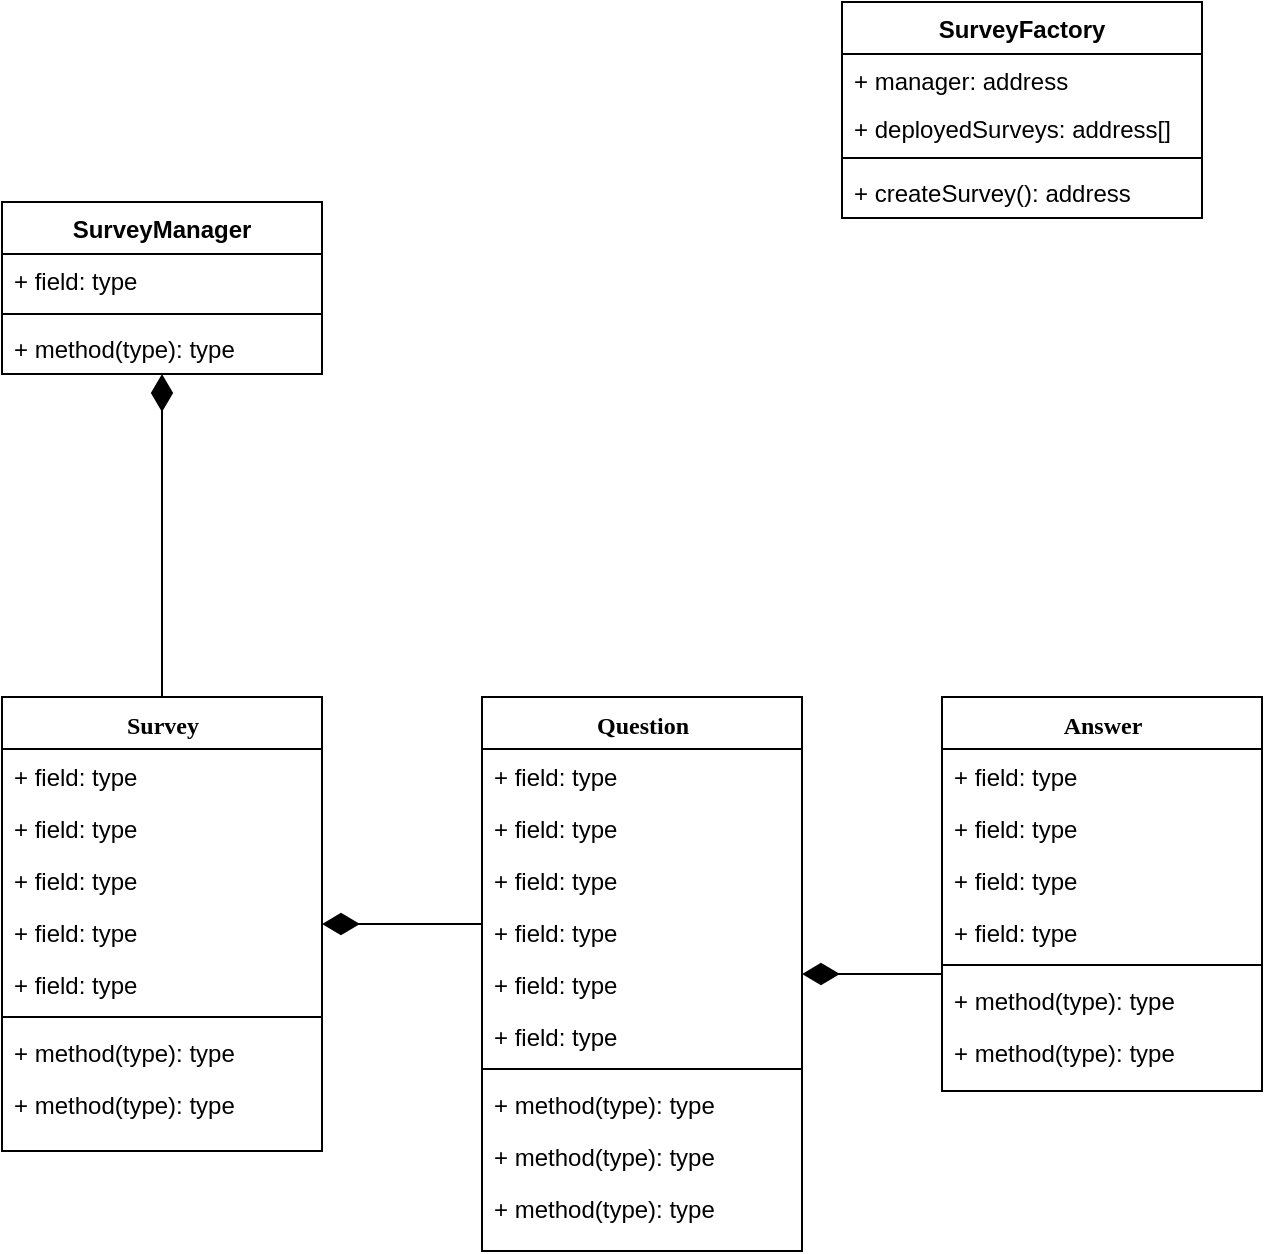 <mxfile version="12.0.2" type="github" pages="1"><diagram id="fcifJbtDP7QPYl9Z5_X_" name="Page-1"><mxGraphModel dx="1213" dy="834" grid="1" gridSize="10" guides="1" tooltips="1" connect="1" arrows="1" fold="1" page="1" pageScale="1" pageWidth="850" pageHeight="1100" math="0" shadow="0"><root><mxCell id="0"/><mxCell id="1" parent="0"/><mxCell id="XaAqY8g9s356NiVA7sZ3-1" style="edgeStyle=orthogonalEdgeStyle;rounded=0;orthogonalLoop=1;jettySize=auto;html=1;exitX=0.5;exitY=0;exitDx=0;exitDy=0;startArrow=none;startFill=0;startSize=16;endArrow=diamondThin;endFill=1;endSize=16;" edge="1" parent="1" source="XaAqY8g9s356NiVA7sZ3-2" target="XaAqY8g9s356NiVA7sZ3-32"><mxGeometry relative="1" as="geometry"/></mxCell><mxCell id="XaAqY8g9s356NiVA7sZ3-2" value="Survey" style="swimlane;html=1;fontStyle=1;align=center;verticalAlign=top;childLayout=stackLayout;horizontal=1;startSize=26;horizontalStack=0;resizeParent=1;resizeLast=0;collapsible=1;marginBottom=0;swimlaneFillColor=#ffffff;rounded=0;shadow=0;comic=0;labelBackgroundColor=none;strokeColor=#000000;strokeWidth=1;fillColor=none;fontFamily=Verdana;fontSize=12;fontColor=#000000;" vertex="1" parent="1"><mxGeometry x="160" y="467.5" width="160" height="227" as="geometry"/></mxCell><mxCell id="XaAqY8g9s356NiVA7sZ3-3" value="+ field: type" style="text;html=1;strokeColor=none;fillColor=none;align=left;verticalAlign=top;spacingLeft=4;spacingRight=4;whiteSpace=wrap;overflow=hidden;rotatable=0;points=[[0,0.5],[1,0.5]];portConstraint=eastwest;" vertex="1" parent="XaAqY8g9s356NiVA7sZ3-2"><mxGeometry y="26" width="160" height="26" as="geometry"/></mxCell><mxCell id="XaAqY8g9s356NiVA7sZ3-4" value="+ field: type" style="text;html=1;strokeColor=none;fillColor=none;align=left;verticalAlign=top;spacingLeft=4;spacingRight=4;whiteSpace=wrap;overflow=hidden;rotatable=0;points=[[0,0.5],[1,0.5]];portConstraint=eastwest;" vertex="1" parent="XaAqY8g9s356NiVA7sZ3-2"><mxGeometry y="52" width="160" height="26" as="geometry"/></mxCell><mxCell id="XaAqY8g9s356NiVA7sZ3-5" value="+ field: type" style="text;html=1;strokeColor=none;fillColor=none;align=left;verticalAlign=top;spacingLeft=4;spacingRight=4;whiteSpace=wrap;overflow=hidden;rotatable=0;points=[[0,0.5],[1,0.5]];portConstraint=eastwest;" vertex="1" parent="XaAqY8g9s356NiVA7sZ3-2"><mxGeometry y="78" width="160" height="26" as="geometry"/></mxCell><mxCell id="XaAqY8g9s356NiVA7sZ3-6" value="+ field: type" style="text;html=1;strokeColor=none;fillColor=none;align=left;verticalAlign=top;spacingLeft=4;spacingRight=4;whiteSpace=wrap;overflow=hidden;rotatable=0;points=[[0,0.5],[1,0.5]];portConstraint=eastwest;" vertex="1" parent="XaAqY8g9s356NiVA7sZ3-2"><mxGeometry y="104" width="160" height="26" as="geometry"/></mxCell><mxCell id="XaAqY8g9s356NiVA7sZ3-7" value="+ field: type" style="text;html=1;strokeColor=none;fillColor=none;align=left;verticalAlign=top;spacingLeft=4;spacingRight=4;whiteSpace=wrap;overflow=hidden;rotatable=0;points=[[0,0.5],[1,0.5]];portConstraint=eastwest;" vertex="1" parent="XaAqY8g9s356NiVA7sZ3-2"><mxGeometry y="130" width="160" height="26" as="geometry"/></mxCell><mxCell id="XaAqY8g9s356NiVA7sZ3-8" value="" style="line;html=1;strokeWidth=1;fillColor=none;align=left;verticalAlign=middle;spacingTop=-1;spacingLeft=3;spacingRight=3;rotatable=0;labelPosition=right;points=[];portConstraint=eastwest;" vertex="1" parent="XaAqY8g9s356NiVA7sZ3-2"><mxGeometry y="156" width="160" height="8" as="geometry"/></mxCell><mxCell id="XaAqY8g9s356NiVA7sZ3-9" value="+ method(type): type" style="text;html=1;strokeColor=none;fillColor=none;align=left;verticalAlign=top;spacingLeft=4;spacingRight=4;whiteSpace=wrap;overflow=hidden;rotatable=0;points=[[0,0.5],[1,0.5]];portConstraint=eastwest;" vertex="1" parent="XaAqY8g9s356NiVA7sZ3-2"><mxGeometry y="164" width="160" height="26" as="geometry"/></mxCell><mxCell id="XaAqY8g9s356NiVA7sZ3-10" value="+ method(type): type" style="text;html=1;strokeColor=none;fillColor=none;align=left;verticalAlign=top;spacingLeft=4;spacingRight=4;whiteSpace=wrap;overflow=hidden;rotatable=0;points=[[0,0.5],[1,0.5]];portConstraint=eastwest;" vertex="1" parent="XaAqY8g9s356NiVA7sZ3-2"><mxGeometry y="190" width="160" height="26" as="geometry"/></mxCell><mxCell id="XaAqY8g9s356NiVA7sZ3-11" style="edgeStyle=elbowEdgeStyle;html=1;labelBackgroundColor=none;startFill=1;startSize=16;endArrow=none;endFill=0;endSize=16;fontFamily=Verdana;fontSize=12;elbow=vertical;startArrow=diamondThin;" edge="1" parent="1" source="XaAqY8g9s356NiVA7sZ3-12" target="XaAqY8g9s356NiVA7sZ3-23"><mxGeometry relative="1" as="geometry"><Array as="points"><mxPoint x="760" y="584.5"/></Array></mxGeometry></mxCell><mxCell id="XaAqY8g9s356NiVA7sZ3-12" value="Question" style="swimlane;html=1;fontStyle=1;align=center;verticalAlign=top;childLayout=stackLayout;horizontal=1;startSize=26;horizontalStack=0;resizeParent=1;resizeLast=0;collapsible=1;marginBottom=0;swimlaneFillColor=#ffffff;rounded=0;shadow=0;comic=0;labelBackgroundColor=none;strokeColor=#000000;strokeWidth=1;fillColor=none;fontFamily=Verdana;fontSize=12;fontColor=#000000;" vertex="1" parent="1"><mxGeometry x="400" y="467.5" width="160" height="277" as="geometry"/></mxCell><mxCell id="XaAqY8g9s356NiVA7sZ3-13" value="+ field: type" style="text;html=1;strokeColor=none;fillColor=none;align=left;verticalAlign=top;spacingLeft=4;spacingRight=4;whiteSpace=wrap;overflow=hidden;rotatable=0;points=[[0,0.5],[1,0.5]];portConstraint=eastwest;" vertex="1" parent="XaAqY8g9s356NiVA7sZ3-12"><mxGeometry y="26" width="160" height="26" as="geometry"/></mxCell><mxCell id="XaAqY8g9s356NiVA7sZ3-14" value="+ field: type" style="text;html=1;strokeColor=none;fillColor=none;align=left;verticalAlign=top;spacingLeft=4;spacingRight=4;whiteSpace=wrap;overflow=hidden;rotatable=0;points=[[0,0.5],[1,0.5]];portConstraint=eastwest;" vertex="1" parent="XaAqY8g9s356NiVA7sZ3-12"><mxGeometry y="52" width="160" height="26" as="geometry"/></mxCell><mxCell id="XaAqY8g9s356NiVA7sZ3-15" value="+ field: type" style="text;html=1;strokeColor=none;fillColor=none;align=left;verticalAlign=top;spacingLeft=4;spacingRight=4;whiteSpace=wrap;overflow=hidden;rotatable=0;points=[[0,0.5],[1,0.5]];portConstraint=eastwest;" vertex="1" parent="XaAqY8g9s356NiVA7sZ3-12"><mxGeometry y="78" width="160" height="26" as="geometry"/></mxCell><mxCell id="XaAqY8g9s356NiVA7sZ3-16" value="+ field: type" style="text;html=1;strokeColor=none;fillColor=none;align=left;verticalAlign=top;spacingLeft=4;spacingRight=4;whiteSpace=wrap;overflow=hidden;rotatable=0;points=[[0,0.5],[1,0.5]];portConstraint=eastwest;" vertex="1" parent="XaAqY8g9s356NiVA7sZ3-12"><mxGeometry y="104" width="160" height="26" as="geometry"/></mxCell><mxCell id="XaAqY8g9s356NiVA7sZ3-17" value="+ field: type" style="text;html=1;strokeColor=none;fillColor=none;align=left;verticalAlign=top;spacingLeft=4;spacingRight=4;whiteSpace=wrap;overflow=hidden;rotatable=0;points=[[0,0.5],[1,0.5]];portConstraint=eastwest;" vertex="1" parent="XaAqY8g9s356NiVA7sZ3-12"><mxGeometry y="130" width="160" height="26" as="geometry"/></mxCell><mxCell id="XaAqY8g9s356NiVA7sZ3-18" value="+ field: type" style="text;html=1;strokeColor=none;fillColor=none;align=left;verticalAlign=top;spacingLeft=4;spacingRight=4;whiteSpace=wrap;overflow=hidden;rotatable=0;points=[[0,0.5],[1,0.5]];portConstraint=eastwest;" vertex="1" parent="XaAqY8g9s356NiVA7sZ3-12"><mxGeometry y="156" width="160" height="26" as="geometry"/></mxCell><mxCell id="XaAqY8g9s356NiVA7sZ3-19" value="" style="line;html=1;strokeWidth=1;fillColor=none;align=left;verticalAlign=middle;spacingTop=-1;spacingLeft=3;spacingRight=3;rotatable=0;labelPosition=right;points=[];portConstraint=eastwest;" vertex="1" parent="XaAqY8g9s356NiVA7sZ3-12"><mxGeometry y="182" width="160" height="8" as="geometry"/></mxCell><mxCell id="XaAqY8g9s356NiVA7sZ3-20" value="+ method(type): type" style="text;html=1;strokeColor=none;fillColor=none;align=left;verticalAlign=top;spacingLeft=4;spacingRight=4;whiteSpace=wrap;overflow=hidden;rotatable=0;points=[[0,0.5],[1,0.5]];portConstraint=eastwest;" vertex="1" parent="XaAqY8g9s356NiVA7sZ3-12"><mxGeometry y="190" width="160" height="26" as="geometry"/></mxCell><mxCell id="XaAqY8g9s356NiVA7sZ3-21" value="+ method(type): type" style="text;html=1;strokeColor=none;fillColor=none;align=left;verticalAlign=top;spacingLeft=4;spacingRight=4;whiteSpace=wrap;overflow=hidden;rotatable=0;points=[[0,0.5],[1,0.5]];portConstraint=eastwest;" vertex="1" parent="XaAqY8g9s356NiVA7sZ3-12"><mxGeometry y="216" width="160" height="26" as="geometry"/></mxCell><mxCell id="XaAqY8g9s356NiVA7sZ3-22" value="+ method(type): type" style="text;html=1;strokeColor=none;fillColor=none;align=left;verticalAlign=top;spacingLeft=4;spacingRight=4;whiteSpace=wrap;overflow=hidden;rotatable=0;points=[[0,0.5],[1,0.5]];portConstraint=eastwest;" vertex="1" parent="XaAqY8g9s356NiVA7sZ3-12"><mxGeometry y="242" width="160" height="26" as="geometry"/></mxCell><mxCell id="XaAqY8g9s356NiVA7sZ3-23" value="Answer" style="swimlane;html=1;fontStyle=1;align=center;verticalAlign=top;childLayout=stackLayout;horizontal=1;startSize=26;horizontalStack=0;resizeParent=1;resizeLast=0;collapsible=1;marginBottom=0;swimlaneFillColor=#ffffff;rounded=0;shadow=0;comic=0;labelBackgroundColor=none;strokeColor=#000000;strokeWidth=1;fillColor=none;fontFamily=Verdana;fontSize=12;fontColor=#000000;" vertex="1" parent="1"><mxGeometry x="630" y="467.5" width="160" height="197" as="geometry"/></mxCell><mxCell id="XaAqY8g9s356NiVA7sZ3-24" value="+ field: type" style="text;html=1;strokeColor=none;fillColor=none;align=left;verticalAlign=top;spacingLeft=4;spacingRight=4;whiteSpace=wrap;overflow=hidden;rotatable=0;points=[[0,0.5],[1,0.5]];portConstraint=eastwest;" vertex="1" parent="XaAqY8g9s356NiVA7sZ3-23"><mxGeometry y="26" width="160" height="26" as="geometry"/></mxCell><mxCell id="XaAqY8g9s356NiVA7sZ3-25" value="+ field: type" style="text;html=1;strokeColor=none;fillColor=none;align=left;verticalAlign=top;spacingLeft=4;spacingRight=4;whiteSpace=wrap;overflow=hidden;rotatable=0;points=[[0,0.5],[1,0.5]];portConstraint=eastwest;" vertex="1" parent="XaAqY8g9s356NiVA7sZ3-23"><mxGeometry y="52" width="160" height="26" as="geometry"/></mxCell><mxCell id="XaAqY8g9s356NiVA7sZ3-26" value="+ field: type" style="text;html=1;strokeColor=none;fillColor=none;align=left;verticalAlign=top;spacingLeft=4;spacingRight=4;whiteSpace=wrap;overflow=hidden;rotatable=0;points=[[0,0.5],[1,0.5]];portConstraint=eastwest;" vertex="1" parent="XaAqY8g9s356NiVA7sZ3-23"><mxGeometry y="78" width="160" height="26" as="geometry"/></mxCell><mxCell id="XaAqY8g9s356NiVA7sZ3-27" value="+ field: type" style="text;html=1;strokeColor=none;fillColor=none;align=left;verticalAlign=top;spacingLeft=4;spacingRight=4;whiteSpace=wrap;overflow=hidden;rotatable=0;points=[[0,0.5],[1,0.5]];portConstraint=eastwest;" vertex="1" parent="XaAqY8g9s356NiVA7sZ3-23"><mxGeometry y="104" width="160" height="26" as="geometry"/></mxCell><mxCell id="XaAqY8g9s356NiVA7sZ3-28" value="" style="line;html=1;strokeWidth=1;fillColor=none;align=left;verticalAlign=middle;spacingTop=-1;spacingLeft=3;spacingRight=3;rotatable=0;labelPosition=right;points=[];portConstraint=eastwest;" vertex="1" parent="XaAqY8g9s356NiVA7sZ3-23"><mxGeometry y="130" width="160" height="8" as="geometry"/></mxCell><mxCell id="XaAqY8g9s356NiVA7sZ3-29" value="+ method(type): type" style="text;html=1;strokeColor=none;fillColor=none;align=left;verticalAlign=top;spacingLeft=4;spacingRight=4;whiteSpace=wrap;overflow=hidden;rotatable=0;points=[[0,0.5],[1,0.5]];portConstraint=eastwest;" vertex="1" parent="XaAqY8g9s356NiVA7sZ3-23"><mxGeometry y="138" width="160" height="26" as="geometry"/></mxCell><mxCell id="XaAqY8g9s356NiVA7sZ3-30" value="+ method(type): type" style="text;html=1;strokeColor=none;fillColor=none;align=left;verticalAlign=top;spacingLeft=4;spacingRight=4;whiteSpace=wrap;overflow=hidden;rotatable=0;points=[[0,0.5],[1,0.5]];portConstraint=eastwest;" vertex="1" parent="XaAqY8g9s356NiVA7sZ3-23"><mxGeometry y="164" width="160" height="26" as="geometry"/></mxCell><mxCell id="XaAqY8g9s356NiVA7sZ3-31" value="" style="edgeStyle=elbowEdgeStyle;html=1;labelBackgroundColor=none;startFill=1;startSize=16;endArrow=none;endFill=0;endSize=16;fontFamily=Verdana;fontSize=12;elbow=vertical;startArrow=diamondThin;" edge="1" parent="1" source="XaAqY8g9s356NiVA7sZ3-2" target="XaAqY8g9s356NiVA7sZ3-12"><mxGeometry x="0.778" y="7" relative="1" as="geometry"><mxPoint x="320" y="644.382" as="sourcePoint"/><Array as="points"><mxPoint x="450" y="584.5"/></Array><mxPoint as="offset"/></mxGeometry></mxCell><mxCell id="XaAqY8g9s356NiVA7sZ3-32" value="SurveyManager" style="swimlane;fontStyle=1;align=center;verticalAlign=top;childLayout=stackLayout;horizontal=1;startSize=26;horizontalStack=0;resizeParent=1;resizeParentMax=0;resizeLast=0;collapsible=1;marginBottom=0;" vertex="1" parent="1"><mxGeometry x="160" y="220" width="160" height="86" as="geometry"/></mxCell><mxCell id="XaAqY8g9s356NiVA7sZ3-33" value="+ field: type" style="text;strokeColor=none;fillColor=none;align=left;verticalAlign=top;spacingLeft=4;spacingRight=4;overflow=hidden;rotatable=0;points=[[0,0.5],[1,0.5]];portConstraint=eastwest;" vertex="1" parent="XaAqY8g9s356NiVA7sZ3-32"><mxGeometry y="26" width="160" height="26" as="geometry"/></mxCell><mxCell id="XaAqY8g9s356NiVA7sZ3-34" value="" style="line;strokeWidth=1;fillColor=none;align=left;verticalAlign=middle;spacingTop=-1;spacingLeft=3;spacingRight=3;rotatable=0;labelPosition=right;points=[];portConstraint=eastwest;" vertex="1" parent="XaAqY8g9s356NiVA7sZ3-32"><mxGeometry y="52" width="160" height="8" as="geometry"/></mxCell><mxCell id="XaAqY8g9s356NiVA7sZ3-35" value="+ method(type): type" style="text;strokeColor=none;fillColor=none;align=left;verticalAlign=top;spacingLeft=4;spacingRight=4;overflow=hidden;rotatable=0;points=[[0,0.5],[1,0.5]];portConstraint=eastwest;" vertex="1" parent="XaAqY8g9s356NiVA7sZ3-32"><mxGeometry y="60" width="160" height="26" as="geometry"/></mxCell><mxCell id="XaAqY8g9s356NiVA7sZ3-36" value="SurveyFactory" style="swimlane;fontStyle=1;align=center;verticalAlign=top;childLayout=stackLayout;horizontal=1;startSize=26;horizontalStack=0;resizeParent=1;resizeParentMax=0;resizeLast=0;collapsible=1;marginBottom=0;" vertex="1" parent="1"><mxGeometry x="580" y="120" width="180" height="108" as="geometry"/></mxCell><object label="+ manager: address&#10;" deployedSurveys="address[]" id="XaAqY8g9s356NiVA7sZ3-37"><mxCell style="text;strokeColor=none;fillColor=none;align=left;verticalAlign=top;spacingLeft=4;spacingRight=4;overflow=hidden;rotatable=0;points=[[0,0.5],[1,0.5]];portConstraint=eastwest;" vertex="1" parent="XaAqY8g9s356NiVA7sZ3-36"><mxGeometry y="26" width="180" height="24" as="geometry"/></mxCell></object><object label="+ deployedSurveys: address[]&#10;" id="XaAqY8g9s356NiVA7sZ3-38"><mxCell style="text;strokeColor=none;fillColor=none;align=left;verticalAlign=top;spacingLeft=4;spacingRight=4;overflow=hidden;rotatable=0;points=[[0,0.5],[1,0.5]];portConstraint=eastwest;" vertex="1" parent="XaAqY8g9s356NiVA7sZ3-36"><mxGeometry y="50" width="180" height="24" as="geometry"/></mxCell></object><mxCell id="XaAqY8g9s356NiVA7sZ3-39" value="" style="line;strokeWidth=1;fillColor=none;align=left;verticalAlign=middle;spacingTop=-1;spacingLeft=3;spacingRight=3;rotatable=0;labelPosition=right;points=[];portConstraint=eastwest;" vertex="1" parent="XaAqY8g9s356NiVA7sZ3-36"><mxGeometry y="74" width="180" height="8" as="geometry"/></mxCell><mxCell id="XaAqY8g9s356NiVA7sZ3-40" value="+ createSurvey(): address" style="text;strokeColor=none;fillColor=none;align=left;verticalAlign=top;spacingLeft=4;spacingRight=4;overflow=hidden;rotatable=0;points=[[0,0.5],[1,0.5]];portConstraint=eastwest;" vertex="1" parent="XaAqY8g9s356NiVA7sZ3-36"><mxGeometry y="82" width="180" height="26" as="geometry"/></mxCell></root></mxGraphModel></diagram></mxfile>